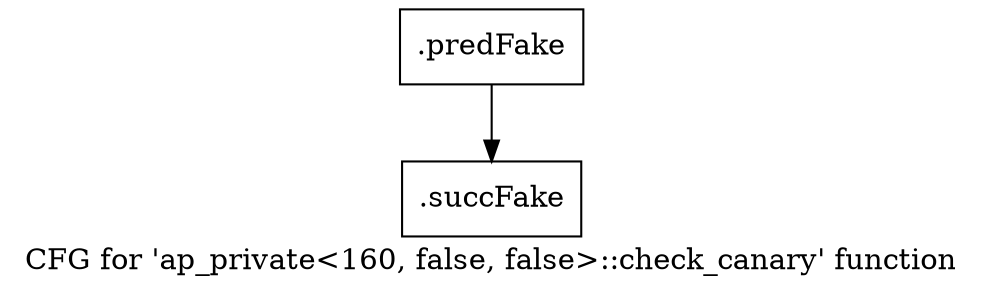 digraph "CFG for 'ap_private\<160, false, false\>::check_canary' function" {
	label="CFG for 'ap_private\<160, false, false\>::check_canary' function";

	Node0x5885540 [shape=record,filename="",linenumber="",label="{.predFake}"];
	Node0x5885540 -> Node0x607dcc0[ callList="" memoryops="" filename="/mnt/xilinx/Vitis_HLS/2021.2/include/etc/ap_private.h" execusionnum="120"];
	Node0x607dcc0 [shape=record,filename="/mnt/xilinx/Vitis_HLS/2021.2/include/etc/ap_private.h",linenumber="3251",label="{.succFake}"];
}
